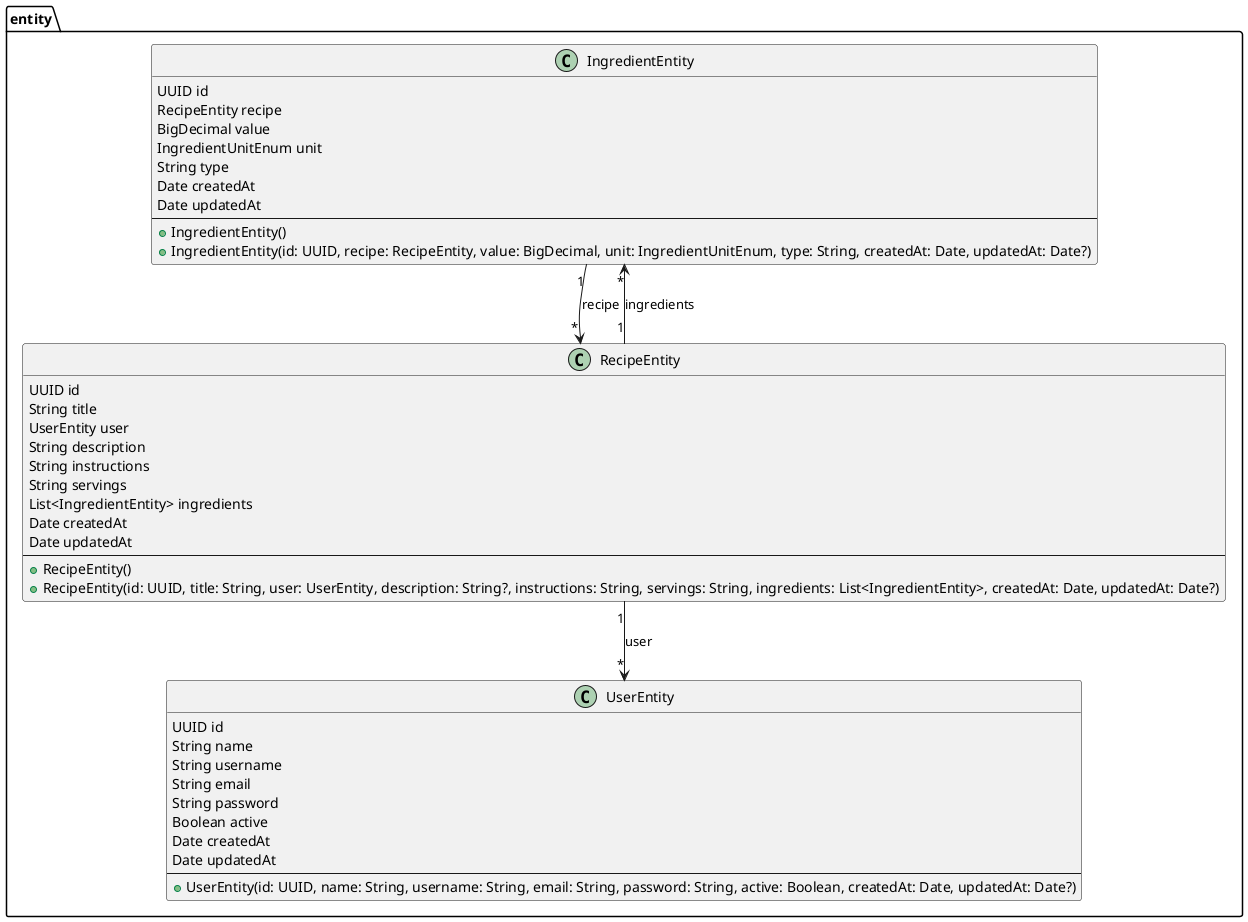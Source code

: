 @startuml
package entity {

    class IngredientEntity {
        UUID id
        RecipeEntity recipe
        BigDecimal value
        IngredientUnitEnum unit
        String type
        Date createdAt
        Date updatedAt
        --
        +IngredientEntity()
        +IngredientEntity(id: UUID, recipe: RecipeEntity, value: BigDecimal, unit: IngredientUnitEnum, type: String, createdAt: Date, updatedAt: Date?)
    }

    class RecipeEntity {
        UUID id
        String title
        UserEntity user
        String description
        String instructions
        String servings
        List<IngredientEntity> ingredients
        Date createdAt
        Date updatedAt
        --
        +RecipeEntity()
        +RecipeEntity(id: UUID, title: String, user: UserEntity, description: String?, instructions: String, servings: String, ingredients: List<IngredientEntity>, createdAt: Date, updatedAt: Date?)
    }

    class UserEntity {
        UUID id
        String name
        String username
        String email
        String password
        Boolean active
        Date createdAt
        Date updatedAt
        --
        +UserEntity(id: UUID, name: String, username: String, email: String, password: String, active: Boolean, createdAt: Date, updatedAt: Date?)
    }

    IngredientEntity "1" --> "*" RecipeEntity : recipe
    RecipeEntity "1" --> "*" UserEntity : user
    RecipeEntity "1" --> "*" IngredientEntity : ingredients
}
@enduml
